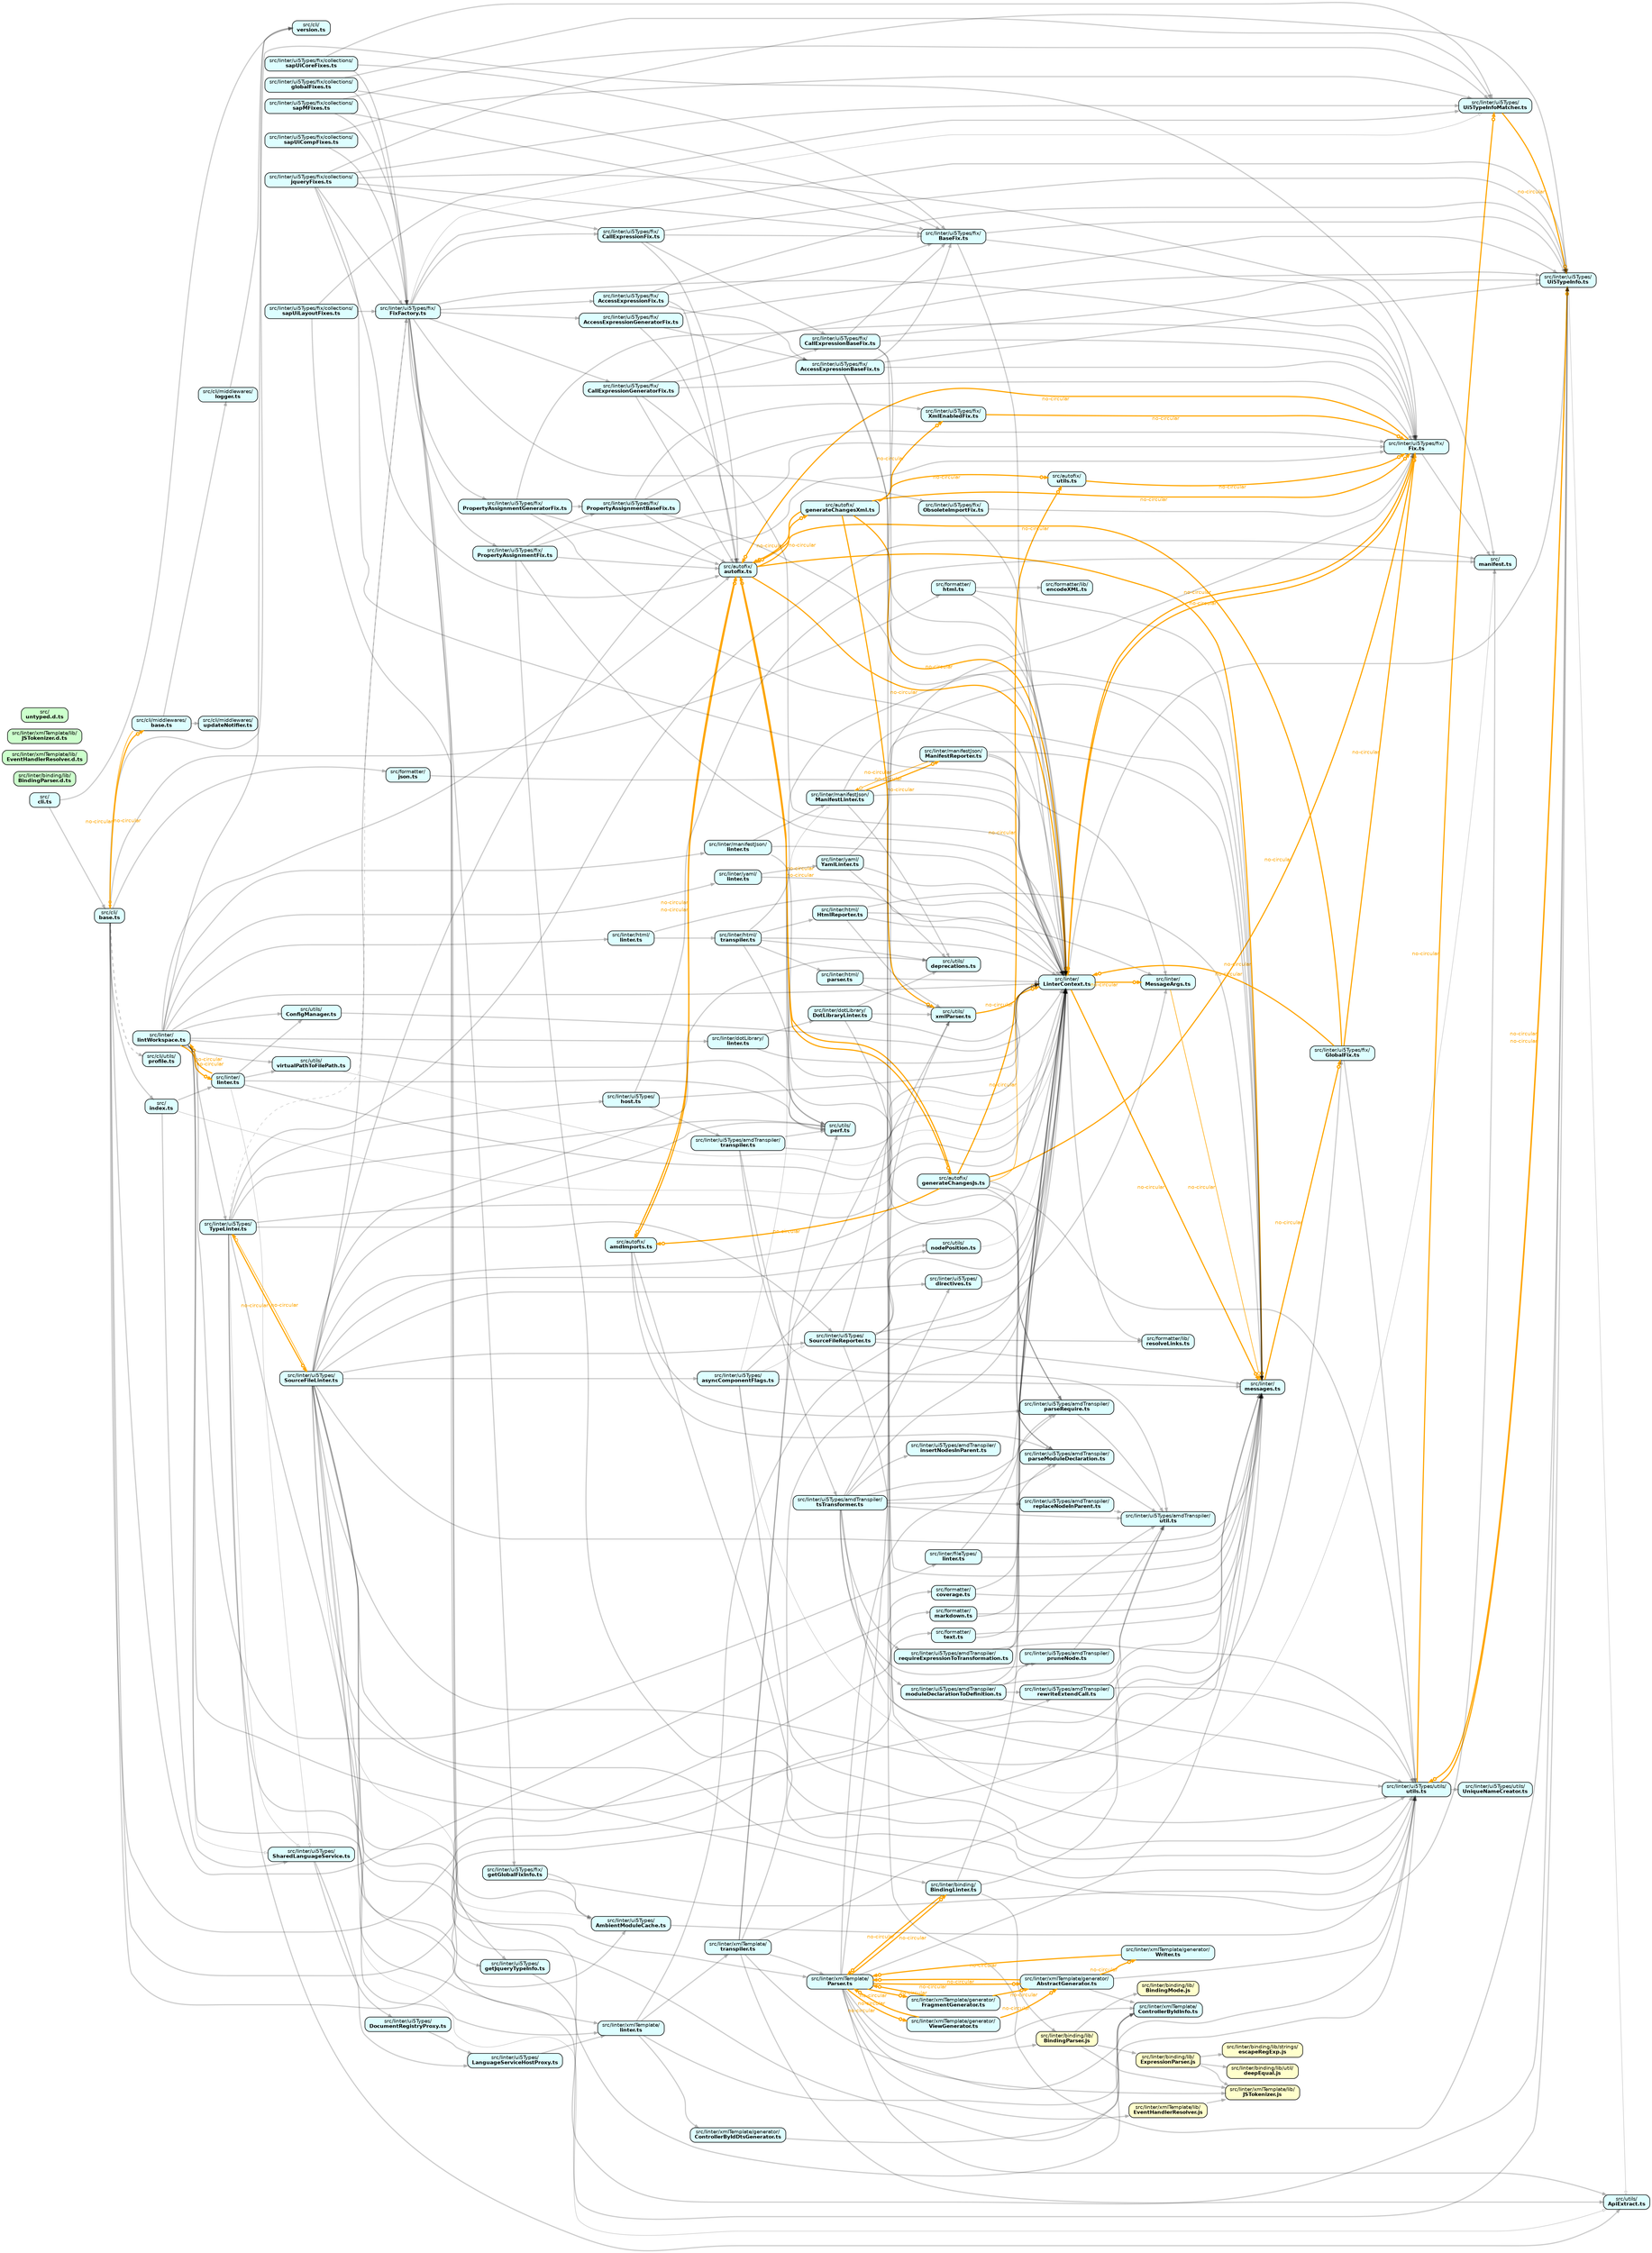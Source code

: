 strict digraph "dependency-cruiser output"{
    rankdir="LR" splines="true" overlap="false" nodesep="0.16" ranksep="0.18" fontname="Helvetica-bold" fontsize="9" style="rounded,bold,filled" fillcolor="#ffffff" compound="true"
    node [shape="box" style="rounded, filled" height="0.2" color="black" fillcolor="#ffffcc" fontcolor="black" fontname="Helvetica" fontsize="9"]
    edge [arrowhead="normal" arrowsize="0.6" penwidth="2.0" color="#00000033" fontname="Helvetica" fontsize="9"]

    "src/autofix/amdImports.ts" [label=<src/autofix/<BR/><B>amdImports.ts</B>> tooltip="amdImports.ts" URL="https://github.com/UI5/linter/blob/main/src/autofix/amdImports.ts" fillcolor="#ddfeff"]
    "src/autofix/amdImports.ts" -> "src/linter/ui5Types/amdTranspiler/parseModuleDeclaration.ts"
    "src/autofix/amdImports.ts" -> "src/linter/ui5Types/amdTranspiler/parseRequire.ts"
    "src/autofix/amdImports.ts" -> "src/linter/ui5Types/utils/utils.ts"
    "src/autofix/amdImports.ts" -> "src/autofix/autofix.ts" [xlabel="no-circular" tooltip="no-circular" arrowhead="normalnoneodot" fontcolor="orange" color="orange"]
    "src/autofix/autofix.ts" [label=<src/autofix/<BR/><B>autofix.ts</B>> tooltip="autofix.ts" URL="https://github.com/UI5/linter/blob/main/src/autofix/autofix.ts" fillcolor="#ddfeff"]
    "src/autofix/autofix.ts" -> "src/linter/LinterContext.ts" [xlabel="no-circular" tooltip="no-circular" arrowhead="normalnoneodot" fontcolor="orange" color="orange"]
    "src/autofix/autofix.ts" -> "src/linter/messages.ts" [xlabel="no-circular" tooltip="no-circular" arrowhead="normalnoneodot" fontcolor="orange" color="orange"]
    "src/autofix/autofix.ts" -> "src/linter/ui5Types/amdTranspiler/parseModuleDeclaration.ts"
    "src/autofix/autofix.ts" -> "src/linter/ui5Types/amdTranspiler/parseRequire.ts"
    "src/autofix/autofix.ts" -> "src/autofix/amdImports.ts" [xlabel="no-circular" tooltip="no-circular" arrowhead="normalnoneodot" fontcolor="orange" color="orange"]
    "src/autofix/autofix.ts" -> "src/autofix/generateChangesJs.ts" [xlabel="no-circular" tooltip="no-circular" arrowhead="normalnoneodot" fontcolor="orange" color="orange"]
    "src/autofix/autofix.ts" -> "src/autofix/generateChangesXml.ts" [xlabel="no-circular" tooltip="no-circular" arrowhead="normalnoneodot" fontcolor="orange" color="orange"]
    "src/autofix/generateChangesJs.ts" [label=<src/autofix/<BR/><B>generateChangesJs.ts</B>> tooltip="generateChangesJs.ts" URL="https://github.com/UI5/linter/blob/main/src/autofix/generateChangesJs.ts" fillcolor="#ddfeff"]
    "src/autofix/generateChangesJs.ts" -> "src/linter/LinterContext.ts" [xlabel="no-circular" tooltip="no-circular" arrowhead="normalnoneodot" penwidth="1.0" fontcolor="orange" color="orange"]
    "src/autofix/generateChangesJs.ts" -> "src/linter/ui5Types/amdTranspiler/parseModuleDeclaration.ts"
    "src/autofix/generateChangesJs.ts" -> "src/linter/ui5Types/amdTranspiler/parseRequire.ts"
    "src/autofix/generateChangesJs.ts" -> "src/linter/ui5Types/fix/Fix.ts" [xlabel="no-circular" tooltip="no-circular" arrowhead="normalnoneodot" fontcolor="orange" color="orange"]
    "src/autofix/generateChangesJs.ts" -> "src/linter/ui5Types/utils/utils.ts"
    "src/autofix/generateChangesJs.ts" -> "src/autofix/amdImports.ts" [xlabel="no-circular" tooltip="no-circular" arrowhead="normalnoneodot" fontcolor="orange" color="orange"]
    "src/autofix/generateChangesJs.ts" -> "src/autofix/autofix.ts" [xlabel="no-circular" tooltip="no-circular" arrowhead="normalnoneodot" fontcolor="orange" color="orange"]
    "src/autofix/generateChangesJs.ts" -> "src/autofix/utils.ts" [xlabel="no-circular" tooltip="no-circular" arrowhead="normalnoneodot" fontcolor="orange" color="orange"]
    "src/autofix/generateChangesXml.ts" [label=<src/autofix/<BR/><B>generateChangesXml.ts</B>> tooltip="generateChangesXml.ts" URL="https://github.com/UI5/linter/blob/main/src/autofix/generateChangesXml.ts" fillcolor="#ddfeff"]
    "src/autofix/generateChangesXml.ts" -> "src/linter/LinterContext.ts" [xlabel="no-circular" tooltip="no-circular" arrowhead="normalnoneodot" fontcolor="orange" color="orange"]
    "src/autofix/generateChangesXml.ts" -> "src/linter/ui5Types/fix/Fix.ts" [xlabel="no-circular" tooltip="no-circular" arrowhead="normalnoneodot" fontcolor="orange" color="orange"]
    "src/autofix/generateChangesXml.ts" -> "src/linter/ui5Types/fix/XmlEnabledFix.ts" [xlabel="no-circular" tooltip="no-circular" arrowhead="normalnoneodot" fontcolor="orange" color="orange"]
    "src/autofix/generateChangesXml.ts" -> "src/utils/xmlParser.ts" [xlabel="no-circular" tooltip="no-circular" arrowhead="normalnoneodot" fontcolor="orange" color="orange"]
    "src/autofix/generateChangesXml.ts" -> "src/autofix/autofix.ts" [xlabel="no-circular" tooltip="no-circular" arrowhead="normalnoneodot" fontcolor="orange" color="orange"]
    "src/autofix/generateChangesXml.ts" -> "src/autofix/utils.ts" [xlabel="no-circular" tooltip="no-circular" arrowhead="normalnoneodot" fontcolor="orange" color="orange"]
    "src/autofix/utils.ts" [label=<src/autofix/<BR/><B>utils.ts</B>> tooltip="utils.ts" URL="https://github.com/UI5/linter/blob/main/src/autofix/utils.ts" fillcolor="#ddfeff"]
    "src/autofix/utils.ts" -> "src/linter/ui5Types/fix/Fix.ts" [xlabel="no-circular" tooltip="no-circular" arrowhead="normalnoneodot" fontcolor="orange" color="orange"]
    "src/cli.ts" [label=<src/<BR/><B>cli.ts</B>> tooltip="cli.ts" URL="https://github.com/UI5/linter/blob/main/src/cli.ts" fillcolor="#ddfeff"]
    "src/cli.ts" -> "src/cli/base.ts"
    "src/cli.ts" -> "src/cli/version.ts"
    "src/cli/base.ts" [label=<src/cli/<BR/><B>base.ts</B>> tooltip="base.ts" URL="https://github.com/UI5/linter/blob/main/src/cli/base.ts" fillcolor="#ddfeff"]
    "src/cli/base.ts" -> "src/formatter/coverage.ts"
    "src/cli/base.ts" -> "src/formatter/html.ts"
    "src/cli/base.ts" -> "src/formatter/json.ts"
    "src/cli/base.ts" -> "src/formatter/markdown.ts"
    "src/cli/base.ts" -> "src/formatter/text.ts"
    "src/cli/base.ts" -> "src/index.ts"
    "src/cli/base.ts" -> "src/linter/messages.ts"
    "src/cli/base.ts" -> "src/cli/middlewares/base.ts" [xlabel="no-circular" tooltip="no-circular" arrowhead="normalnoneodot" fontcolor="orange" color="orange"]
    "src/cli/base.ts" -> "src/cli/utils/profile.ts" [style="dashed"]
    "src/cli/base.ts" -> "src/cli/version.ts"
    "src/cli/middlewares/base.ts" [label=<src/cli/middlewares/<BR/><B>base.ts</B>> tooltip="base.ts" URL="https://github.com/UI5/linter/blob/main/src/cli/middlewares/base.ts" fillcolor="#ddfeff"]
    "src/cli/middlewares/base.ts" -> "src/cli/base.ts" [xlabel="no-circular" tooltip="no-circular" arrowhead="normalnoneodot" penwidth="1.0" fontcolor="orange" color="orange"]
    "src/cli/middlewares/base.ts" -> "src/cli/middlewares/logger.ts"
    "src/cli/middlewares/base.ts" -> "src/cli/middlewares/updateNotifier.ts"
    "src/cli/middlewares/logger.ts" [label=<src/cli/middlewares/<BR/><B>logger.ts</B>> tooltip="logger.ts" URL="https://github.com/UI5/linter/blob/main/src/cli/middlewares/logger.ts" fillcolor="#ddfeff"]
    "src/cli/middlewares/logger.ts" -> "src/cli/version.ts"
    "src/cli/middlewares/updateNotifier.ts" [label=<src/cli/middlewares/<BR/><B>updateNotifier.ts</B>> tooltip="updateNotifier.ts" URL="https://github.com/UI5/linter/blob/main/src/cli/middlewares/updateNotifier.ts" fillcolor="#ddfeff"]
    "src/cli/utils/profile.ts" [label=<src/cli/utils/<BR/><B>profile.ts</B>> tooltip="profile.ts" URL="https://github.com/UI5/linter/blob/main/src/cli/utils/profile.ts" fillcolor="#ddfeff"]
    "src/cli/version.ts" [label=<src/cli/<BR/><B>version.ts</B>> tooltip="version.ts" URL="https://github.com/UI5/linter/blob/main/src/cli/version.ts" fillcolor="#ddfeff"]
    "src/formatter/coverage.ts" [label=<src/formatter/<BR/><B>coverage.ts</B>> tooltip="coverage.ts" URL="https://github.com/UI5/linter/blob/main/src/formatter/coverage.ts" fillcolor="#ddfeff"]
    "src/formatter/coverage.ts" -> "src/linter/LinterContext.ts"
    "src/formatter/coverage.ts" -> "src/linter/messages.ts"
    "src/formatter/html.ts" [label=<src/formatter/<BR/><B>html.ts</B>> tooltip="html.ts" URL="https://github.com/UI5/linter/blob/main/src/formatter/html.ts" fillcolor="#ddfeff"]
    "src/formatter/html.ts" -> "src/linter/LinterContext.ts"
    "src/formatter/html.ts" -> "src/linter/messages.ts"
    "src/formatter/html.ts" -> "src/formatter/lib/encodeXML.ts"
    "src/formatter/json.ts" [label=<src/formatter/<BR/><B>json.ts</B>> tooltip="json.ts" URL="https://github.com/UI5/linter/blob/main/src/formatter/json.ts" fillcolor="#ddfeff"]
    "src/formatter/json.ts" -> "src/linter/LinterContext.ts"
    "src/formatter/lib/encodeXML.ts" [label=<src/formatter/lib/<BR/><B>encodeXML.ts</B>> tooltip="encodeXML.ts" URL="https://github.com/UI5/linter/blob/main/src/formatter/lib/encodeXML.ts" fillcolor="#ddfeff"]
    "src/formatter/lib/resolveLinks.ts" [label=<src/formatter/lib/<BR/><B>resolveLinks.ts</B>> tooltip="resolveLinks.ts" URL="https://github.com/UI5/linter/blob/main/src/formatter/lib/resolveLinks.ts" fillcolor="#ddfeff"]
    "src/formatter/markdown.ts" [label=<src/formatter/<BR/><B>markdown.ts</B>> tooltip="markdown.ts" URL="https://github.com/UI5/linter/blob/main/src/formatter/markdown.ts" fillcolor="#ddfeff"]
    "src/formatter/markdown.ts" -> "src/linter/LinterContext.ts"
    "src/formatter/markdown.ts" -> "src/linter/messages.ts"
    "src/formatter/text.ts" [label=<src/formatter/<BR/><B>text.ts</B>> tooltip="text.ts" URL="https://github.com/UI5/linter/blob/main/src/formatter/text.ts" fillcolor="#ddfeff"]
    "src/formatter/text.ts" -> "src/linter/LinterContext.ts"
    "src/formatter/text.ts" -> "src/linter/messages.ts"
    "src/index.ts" [label=<src/<BR/><B>index.ts</B>> tooltip="index.ts" URL="https://github.com/UI5/linter/blob/main/src/index.ts" fillcolor="#ddfeff"]
    "src/index.ts" -> "src/linter/linter.ts"
    "src/index.ts" -> "src/linter/LinterContext.ts" [arrowhead="onormal" penwidth="1.0"]
    "src/index.ts" -> "src/linter/ui5Types/SharedLanguageService.ts"
    "src/linter/LinterContext.ts" [label=<src/linter/<BR/><B>LinterContext.ts</B>> tooltip="LinterContext.ts" URL="https://github.com/UI5/linter/blob/main/src/linter/LinterContext.ts" fillcolor="#ddfeff"]
    "src/linter/LinterContext.ts" -> "src/formatter/lib/resolveLinks.ts"
    "src/linter/LinterContext.ts" -> "src/linter/MessageArgs.ts" [xlabel="no-circular" tooltip="no-circular" arrowhead="normalnoneodot" fontcolor="orange" color="orange"]
    "src/linter/LinterContext.ts" -> "src/linter/messages.ts" [xlabel="no-circular" tooltip="no-circular" arrowhead="normalnoneodot" fontcolor="orange" color="orange"]
    "src/linter/LinterContext.ts" -> "src/linter/ui5Types/fix/Fix.ts" [xlabel="no-circular" tooltip="no-circular" arrowhead="normalnoneodot" fontcolor="orange" color="orange"]
    "src/linter/LinterContext.ts" -> "src/linter/ui5Types/Ui5TypeInfo.ts"
    "src/linter/MessageArgs.ts" [label=<src/linter/<BR/><B>MessageArgs.ts</B>> tooltip="MessageArgs.ts" URL="https://github.com/UI5/linter/blob/main/src/linter/MessageArgs.ts" fillcolor="#ddfeff"]
    "src/linter/MessageArgs.ts" -> "src/linter/messages.ts" [xlabel="no-circular" tooltip="no-circular" arrowhead="normalnoneodot" penwidth="1.0" fontcolor="orange" color="orange"]
    "src/linter/binding/BindingLinter.ts" [label=<src/linter/binding/<BR/><B>BindingLinter.ts</B>> tooltip="BindingLinter.ts" URL="https://github.com/UI5/linter/blob/main/src/linter/binding/BindingLinter.ts" fillcolor="#ddfeff"]
    "src/linter/binding/BindingLinter.ts" -> "src/linter/LinterContext.ts"
    "src/linter/binding/BindingLinter.ts" -> "src/linter/messages.ts"
    "src/linter/binding/BindingLinter.ts" -> "src/linter/xmlTemplate/Parser.ts" [xlabel="no-circular" tooltip="no-circular" arrowhead="normalnoneodot" fontcolor="orange" color="orange"]
    "src/linter/binding/BindingLinter.ts" -> "src/linter/binding/lib/BindingParser.js"
    "src/linter/binding/lib/BindingMode.js" [label=<src/linter/binding/lib/<BR/><B>BindingMode.js</B>> tooltip="BindingMode.js" URL="https://github.com/UI5/linter/blob/main/src/linter/binding/lib/BindingMode.js" ]
    "src/linter/binding/lib/BindingParser.d.ts" [label=<src/linter/binding/lib/<BR/><B>BindingParser.d.ts</B>> tooltip="BindingParser.d.ts" URL="https://github.com/UI5/linter/blob/main/src/linter/binding/lib/BindingParser.d.ts" fillcolor="#ccffcc"]
    "src/linter/binding/lib/BindingParser.js" [label=<src/linter/binding/lib/<BR/><B>BindingParser.js</B>> tooltip="BindingParser.js" URL="https://github.com/UI5/linter/blob/main/src/linter/binding/lib/BindingParser.js" ]
    "src/linter/binding/lib/BindingParser.js" -> "src/linter/xmlTemplate/lib/JSTokenizer.js"
    "src/linter/binding/lib/BindingParser.js" -> "src/linter/binding/lib/BindingMode.js"
    "src/linter/binding/lib/BindingParser.js" -> "src/linter/binding/lib/ExpressionParser.js"
    "src/linter/binding/lib/BindingParser.js" [label=<src/linter/binding/lib/<BR/><B>BindingParser.js</B>> tooltip="BindingParser.js" URL="https://github.com/UI5/linter/blob/main/src/linter/binding/lib/BindingParser.js" ]
    "src/linter/binding/lib/ExpressionParser.js" [label=<src/linter/binding/lib/<BR/><B>ExpressionParser.js</B>> tooltip="ExpressionParser.js" URL="https://github.com/UI5/linter/blob/main/src/linter/binding/lib/ExpressionParser.js" ]
    "src/linter/binding/lib/ExpressionParser.js" -> "src/linter/xmlTemplate/lib/JSTokenizer.js"
    "src/linter/binding/lib/ExpressionParser.js" -> "src/linter/binding/lib/strings/escapeRegExp.js"
    "src/linter/binding/lib/ExpressionParser.js" -> "src/linter/binding/lib/util/deepEqual.js"
    "src/linter/binding/lib/ExpressionParser.js" [label=<src/linter/binding/lib/<BR/><B>ExpressionParser.js</B>> tooltip="ExpressionParser.js" URL="https://github.com/UI5/linter/blob/main/src/linter/binding/lib/ExpressionParser.js" ]
    "src/linter/binding/lib/strings/escapeRegExp.js" [label=<src/linter/binding/lib/strings/<BR/><B>escapeRegExp.js</B>> tooltip="escapeRegExp.js" URL="https://github.com/UI5/linter/blob/main/src/linter/binding/lib/strings/escapeRegExp.js" ]
    "src/linter/binding/lib/strings/escapeRegExp.js" [label=<src/linter/binding/lib/strings/<BR/><B>escapeRegExp.js</B>> tooltip="escapeRegExp.js" URL="https://github.com/UI5/linter/blob/main/src/linter/binding/lib/strings/escapeRegExp.js" ]
    "src/linter/binding/lib/util/deepEqual.js" [label=<src/linter/binding/lib/util/<BR/><B>deepEqual.js</B>> tooltip="deepEqual.js" URL="https://github.com/UI5/linter/blob/main/src/linter/binding/lib/util/deepEqual.js" ]
    "src/linter/binding/lib/util/deepEqual.js" [label=<src/linter/binding/lib/util/<BR/><B>deepEqual.js</B>> tooltip="deepEqual.js" URL="https://github.com/UI5/linter/blob/main/src/linter/binding/lib/util/deepEqual.js" ]
    "src/linter/dotLibrary/DotLibraryLinter.ts" [label=<src/linter/dotLibrary/<BR/><B>DotLibraryLinter.ts</B>> tooltip="DotLibraryLinter.ts" URL="https://github.com/UI5/linter/blob/main/src/linter/dotLibrary/DotLibraryLinter.ts" fillcolor="#ddfeff"]
    "src/linter/dotLibrary/DotLibraryLinter.ts" -> "src/utils/deprecations.ts"
    "src/linter/dotLibrary/DotLibraryLinter.ts" -> "src/utils/xmlParser.ts"
    "src/linter/dotLibrary/DotLibraryLinter.ts" -> "src/linter/LinterContext.ts"
    "src/linter/dotLibrary/DotLibraryLinter.ts" -> "src/linter/messages.ts"
    "src/linter/dotLibrary/linter.ts" [label=<src/linter/dotLibrary/<BR/><B>linter.ts</B>> tooltip="linter.ts" URL="https://github.com/UI5/linter/blob/main/src/linter/dotLibrary/linter.ts" fillcolor="#ddfeff"]
    "src/linter/dotLibrary/linter.ts" -> "src/linter/LinterContext.ts"
    "src/linter/dotLibrary/linter.ts" -> "src/linter/dotLibrary/DotLibraryLinter.ts"
    "src/linter/fileTypes/linter.ts" [label=<src/linter/fileTypes/<BR/><B>linter.ts</B>> tooltip="linter.ts" URL="https://github.com/UI5/linter/blob/main/src/linter/fileTypes/linter.ts" fillcolor="#ddfeff"]
    "src/linter/fileTypes/linter.ts" -> "src/linter/LinterContext.ts"
    "src/linter/fileTypes/linter.ts" -> "src/linter/messages.ts"
    "src/linter/html/HtmlReporter.ts" [label=<src/linter/html/<BR/><B>HtmlReporter.ts</B>> tooltip="HtmlReporter.ts" URL="https://github.com/UI5/linter/blob/main/src/linter/html/HtmlReporter.ts" fillcolor="#ddfeff"]
    "src/linter/html/HtmlReporter.ts" -> "src/utils/xmlParser.ts"
    "src/linter/html/HtmlReporter.ts" -> "src/linter/LinterContext.ts"
    "src/linter/html/HtmlReporter.ts" -> "src/linter/MessageArgs.ts"
    "src/linter/html/HtmlReporter.ts" -> "src/linter/messages.ts"
    "src/linter/html/linter.ts" [label=<src/linter/html/<BR/><B>linter.ts</B>> tooltip="linter.ts" URL="https://github.com/UI5/linter/blob/main/src/linter/html/linter.ts" fillcolor="#ddfeff"]
    "src/linter/html/linter.ts" -> "src/linter/LinterContext.ts"
    "src/linter/html/linter.ts" -> "src/linter/html/transpiler.ts"
    "src/linter/html/parser.ts" [label=<src/linter/html/<BR/><B>parser.ts</B>> tooltip="parser.ts" URL="https://github.com/UI5/linter/blob/main/src/linter/html/parser.ts" fillcolor="#ddfeff"]
    "src/linter/html/parser.ts" -> "src/utils/xmlParser.ts"
    "src/linter/html/parser.ts" -> "src/linter/LinterContext.ts"
    "src/linter/html/transpiler.ts" [label=<src/linter/html/<BR/><B>transpiler.ts</B>> tooltip="transpiler.ts" URL="https://github.com/UI5/linter/blob/main/src/linter/html/transpiler.ts" fillcolor="#ddfeff"]
    "src/linter/html/transpiler.ts" -> "src/utils/deprecations.ts"
    "src/linter/html/transpiler.ts" -> "src/utils/perf.ts"
    "src/linter/html/transpiler.ts" -> "src/linter/LinterContext.ts"
    "src/linter/html/transpiler.ts" -> "src/linter/messages.ts"
    "src/linter/html/transpiler.ts" -> "src/linter/html/HtmlReporter.ts"
    "src/linter/html/transpiler.ts" -> "src/linter/html/parser.ts"
    "src/linter/lintWorkspace.ts" [label=<src/linter/<BR/><B>lintWorkspace.ts</B>> tooltip="lintWorkspace.ts" URL="https://github.com/UI5/linter/blob/main/src/linter/lintWorkspace.ts" fillcolor="#ddfeff"]
    "src/linter/lintWorkspace.ts" -> "src/autofix/autofix.ts"
    "src/linter/lintWorkspace.ts" -> "src/manifest.ts"
    "src/linter/lintWorkspace.ts" -> "src/utils/ConfigManager.ts"
    "src/linter/lintWorkspace.ts" -> "src/utils/perf.ts"
    "src/linter/lintWorkspace.ts" -> "src/utils/virtualPathToFilePath.ts"
    "src/linter/lintWorkspace.ts" -> "src/linter/dotLibrary/linter.ts"
    "src/linter/lintWorkspace.ts" -> "src/linter/fileTypes/linter.ts"
    "src/linter/lintWorkspace.ts" -> "src/linter/html/linter.ts"
    "src/linter/lintWorkspace.ts" -> "src/linter/linter.ts" [xlabel="no-circular" tooltip="no-circular" arrowhead="normalnoneodot" fontcolor="orange" color="orange"]
    "src/linter/lintWorkspace.ts" -> "src/linter/LinterContext.ts"
    "src/linter/lintWorkspace.ts" -> "src/linter/manifestJson/linter.ts"
    "src/linter/lintWorkspace.ts" -> "src/linter/messages.ts"
    "src/linter/lintWorkspace.ts" -> "src/linter/ui5Types/SharedLanguageService.ts" [arrowhead="onormal" penwidth="1.0"]
    "src/linter/lintWorkspace.ts" -> "src/linter/ui5Types/TypeLinter.ts"
    "src/linter/lintWorkspace.ts" -> "src/linter/xmlTemplate/linter.ts"
    "src/linter/lintWorkspace.ts" -> "src/linter/yaml/linter.ts"
    "src/linter/linter.ts" [label=<src/linter/<BR/><B>linter.ts</B>> tooltip="linter.ts" URL="https://github.com/UI5/linter/blob/main/src/linter/linter.ts" fillcolor="#ddfeff"]
    "src/linter/linter.ts" -> "src/utils/ConfigManager.ts"
    "src/linter/linter.ts" -> "src/utils/perf.ts"
    "src/linter/linter.ts" -> "src/utils/virtualPathToFilePath.ts"
    "src/linter/linter.ts" -> "src/linter/LinterContext.ts"
    "src/linter/linter.ts" -> "src/linter/lintWorkspace.ts" [xlabel="no-circular" tooltip="no-circular" arrowhead="normalnoneodot" fontcolor="orange" color="orange"]
    "src/linter/linter.ts" -> "src/linter/ui5Types/SharedLanguageService.ts" [arrowhead="onormal" penwidth="1.0"]
    "src/linter/manifestJson/ManifestLinter.ts" [label=<src/linter/manifestJson/<BR/><B>ManifestLinter.ts</B>> tooltip="ManifestLinter.ts" URL="https://github.com/UI5/linter/blob/main/src/linter/manifestJson/ManifestLinter.ts" fillcolor="#ddfeff"]
    "src/linter/manifestJson/ManifestLinter.ts" -> "src/utils/deprecations.ts"
    "src/linter/manifestJson/ManifestLinter.ts" -> "src/linter/LinterContext.ts"
    "src/linter/manifestJson/ManifestLinter.ts" -> "src/linter/messages.ts"
    "src/linter/manifestJson/ManifestLinter.ts" -> "src/linter/manifestJson/ManifestReporter.ts" [xlabel="no-circular" tooltip="no-circular" arrowhead="normalnoneodot" fontcolor="orange" color="orange"]
    "src/linter/manifestJson/ManifestReporter.ts" [label=<src/linter/manifestJson/<BR/><B>ManifestReporter.ts</B>> tooltip="ManifestReporter.ts" URL="https://github.com/UI5/linter/blob/main/src/linter/manifestJson/ManifestReporter.ts" fillcolor="#ddfeff"]
    "src/linter/manifestJson/ManifestReporter.ts" -> "src/linter/LinterContext.ts"
    "src/linter/manifestJson/ManifestReporter.ts" -> "src/linter/MessageArgs.ts"
    "src/linter/manifestJson/ManifestReporter.ts" -> "src/linter/messages.ts"
    "src/linter/manifestJson/ManifestReporter.ts" -> "src/linter/manifestJson/ManifestLinter.ts" [xlabel="no-circular" tooltip="no-circular" arrowhead="normalnoneodot" penwidth="1.0" fontcolor="orange" color="orange"]
    "src/linter/manifestJson/linter.ts" [label=<src/linter/manifestJson/<BR/><B>linter.ts</B>> tooltip="linter.ts" URL="https://github.com/UI5/linter/blob/main/src/linter/manifestJson/linter.ts" fillcolor="#ddfeff"]
    "src/linter/manifestJson/linter.ts" -> "src/utils/perf.ts"
    "src/linter/manifestJson/linter.ts" -> "src/linter/LinterContext.ts"
    "src/linter/manifestJson/linter.ts" -> "src/linter/manifestJson/ManifestLinter.ts"
    "src/linter/messages.ts" [label=<src/linter/<BR/><B>messages.ts</B>> tooltip="messages.ts" URL="https://github.com/UI5/linter/blob/main/src/linter/messages.ts" fillcolor="#ddfeff"]
    "src/linter/messages.ts" -> "src/linter/ui5Types/fix/GlobalFix.ts" [xlabel="no-circular" tooltip="no-circular" arrowhead="normalnoneodot" fontcolor="orange" color="orange"]
    "src/linter/ui5Types/AmbientModuleCache.ts" [label=<src/linter/ui5Types/<BR/><B>AmbientModuleCache.ts</B>> tooltip="AmbientModuleCache.ts" URL="https://github.com/UI5/linter/blob/main/src/linter/ui5Types/AmbientModuleCache.ts" fillcolor="#ddfeff"]
    "src/linter/ui5Types/AmbientModuleCache.ts" -> "src/linter/ui5Types/utils/utils.ts"
    "src/linter/ui5Types/DocumentRegistryProxy.ts" [label=<src/linter/ui5Types/<BR/><B>DocumentRegistryProxy.ts</B>> tooltip="DocumentRegistryProxy.ts" URL="https://github.com/UI5/linter/blob/main/src/linter/ui5Types/DocumentRegistryProxy.ts" fillcolor="#ddfeff"]
    "src/linter/ui5Types/DocumentRegistryProxy.ts" -> "src/linter/ui5Types/LanguageServiceHostProxy.ts"
    "src/linter/ui5Types/LanguageServiceHostProxy.ts" [label=<src/linter/ui5Types/<BR/><B>LanguageServiceHostProxy.ts</B>> tooltip="LanguageServiceHostProxy.ts" URL="https://github.com/UI5/linter/blob/main/src/linter/ui5Types/LanguageServiceHostProxy.ts" fillcolor="#ddfeff"]
    "src/linter/ui5Types/LanguageServiceHostProxy.ts" -> "src/linter/xmlTemplate/linter.ts"
    "src/linter/ui5Types/SharedLanguageService.ts" [label=<src/linter/ui5Types/<BR/><B>SharedLanguageService.ts</B>> tooltip="SharedLanguageService.ts" URL="https://github.com/UI5/linter/blob/main/src/linter/ui5Types/SharedLanguageService.ts" fillcolor="#ddfeff"]
    "src/linter/ui5Types/SharedLanguageService.ts" -> "src/linter/ui5Types/DocumentRegistryProxy.ts"
    "src/linter/ui5Types/SharedLanguageService.ts" -> "src/linter/ui5Types/LanguageServiceHostProxy.ts"
    "src/linter/ui5Types/SourceFileLinter.ts" [label=<src/linter/ui5Types/<BR/><B>SourceFileLinter.ts</B>> tooltip="SourceFileLinter.ts" URL="https://github.com/UI5/linter/blob/main/src/linter/ui5Types/SourceFileLinter.ts" fillcolor="#ddfeff"]
    "src/linter/ui5Types/SourceFileLinter.ts" -> "src/manifest.ts"
    "src/linter/ui5Types/SourceFileLinter.ts" -> "src/utils/ApiExtract.ts" [arrowhead="onormal" penwidth="1.0"]
    "src/linter/ui5Types/SourceFileLinter.ts" -> "src/utils/deprecations.ts"
    "src/linter/ui5Types/SourceFileLinter.ts" -> "src/utils/nodePosition.ts"
    "src/linter/ui5Types/SourceFileLinter.ts" -> "src/utils/perf.ts"
    "src/linter/ui5Types/SourceFileLinter.ts" -> "src/linter/binding/BindingLinter.ts"
    "src/linter/ui5Types/SourceFileLinter.ts" -> "src/linter/LinterContext.ts"
    "src/linter/ui5Types/SourceFileLinter.ts" -> "src/linter/messages.ts"
    "src/linter/ui5Types/SourceFileLinter.ts" -> "src/linter/xmlTemplate/Parser.ts"
    "src/linter/ui5Types/SourceFileLinter.ts" -> "src/linter/ui5Types/AmbientModuleCache.ts" [arrowhead="onormal" penwidth="1.0"]
    "src/linter/ui5Types/SourceFileLinter.ts" -> "src/linter/ui5Types/asyncComponentFlags.ts"
    "src/linter/ui5Types/SourceFileLinter.ts" -> "src/linter/ui5Types/directives.ts"
    "src/linter/ui5Types/SourceFileLinter.ts" -> "src/linter/ui5Types/fix/Fix.ts"
    "src/linter/ui5Types/SourceFileLinter.ts" -> "src/linter/ui5Types/fix/FixFactory.ts"
    "src/linter/ui5Types/SourceFileLinter.ts" -> "src/linter/ui5Types/fix/GlobalFix.ts"
    "src/linter/ui5Types/SourceFileLinter.ts" -> "src/linter/ui5Types/getJqueryTypeInfo.ts"
    "src/linter/ui5Types/SourceFileLinter.ts" -> "src/linter/ui5Types/SourceFileReporter.ts"
    "src/linter/ui5Types/SourceFileLinter.ts" -> "src/linter/ui5Types/TypeLinter.ts" [xlabel="no-circular" tooltip="no-circular" arrowhead="normalnoneodot" penwidth="1.0" fontcolor="orange" color="orange"]
    "src/linter/ui5Types/SourceFileLinter.ts" -> "src/linter/ui5Types/Ui5TypeInfo.ts"
    "src/linter/ui5Types/SourceFileLinter.ts" -> "src/linter/ui5Types/utils/utils.ts"
    "src/linter/ui5Types/SourceFileReporter.ts" [label=<src/linter/ui5Types/<BR/><B>SourceFileReporter.ts</B>> tooltip="SourceFileReporter.ts" URL="https://github.com/UI5/linter/blob/main/src/linter/ui5Types/SourceFileReporter.ts" fillcolor="#ddfeff"]
    "src/linter/ui5Types/SourceFileReporter.ts" -> "src/formatter/lib/resolveLinks.ts"
    "src/linter/ui5Types/SourceFileReporter.ts" -> "src/utils/nodePosition.ts"
    "src/linter/ui5Types/SourceFileReporter.ts" -> "src/linter/LinterContext.ts"
    "src/linter/ui5Types/SourceFileReporter.ts" -> "src/linter/MessageArgs.ts"
    "src/linter/ui5Types/SourceFileReporter.ts" -> "src/linter/messages.ts"
    "src/linter/ui5Types/SourceFileReporter.ts" -> "src/linter/ui5Types/fix/Fix.ts"
    "src/linter/ui5Types/SourceFileReporter.ts" -> "src/linter/ui5Types/Ui5TypeInfo.ts"
    "src/linter/ui5Types/TypeLinter.ts" [label=<src/linter/ui5Types/<BR/><B>TypeLinter.ts</B>> tooltip="TypeLinter.ts" URL="https://github.com/UI5/linter/blob/main/src/linter/ui5Types/TypeLinter.ts" fillcolor="#ddfeff"]
    "src/linter/ui5Types/TypeLinter.ts" -> "src/manifest.ts"
    "src/linter/ui5Types/TypeLinter.ts" -> "src/utils/ApiExtract.ts"
    "src/linter/ui5Types/TypeLinter.ts" -> "src/utils/perf.ts"
    "src/linter/ui5Types/TypeLinter.ts" -> "src/linter/LinterContext.ts"
    "src/linter/ui5Types/TypeLinter.ts" -> "src/linter/xmlTemplate/linter.ts"
    "src/linter/ui5Types/TypeLinter.ts" -> "src/linter/ui5Types/AmbientModuleCache.ts"
    "src/linter/ui5Types/TypeLinter.ts" -> "src/linter/ui5Types/fix/FixFactory.ts" [style="dashed"]
    "src/linter/ui5Types/TypeLinter.ts" -> "src/linter/ui5Types/fix/FixFactory.ts" [arrowhead="onormal" penwidth="1.0"]
    "src/linter/ui5Types/TypeLinter.ts" -> "src/linter/ui5Types/host.ts"
    "src/linter/ui5Types/TypeLinter.ts" -> "src/linter/ui5Types/SharedLanguageService.ts" [arrowhead="onormal" penwidth="1.0"]
    "src/linter/ui5Types/TypeLinter.ts" -> "src/linter/ui5Types/SourceFileLinter.ts" [xlabel="no-circular" tooltip="no-circular" arrowhead="normalnoneodot" fontcolor="orange" color="orange"]
    "src/linter/ui5Types/TypeLinter.ts" -> "src/linter/ui5Types/SourceFileReporter.ts"
    "src/linter/ui5Types/Ui5TypeInfo.ts" [label=<src/linter/ui5Types/<BR/><B>Ui5TypeInfo.ts</B>> tooltip="Ui5TypeInfo.ts" URL="https://github.com/UI5/linter/blob/main/src/linter/ui5Types/Ui5TypeInfo.ts" fillcolor="#ddfeff"]
    "src/linter/ui5Types/Ui5TypeInfo.ts" -> "src/utils/ApiExtract.ts" [arrowhead="onormal" penwidth="1.0"]
    "src/linter/ui5Types/Ui5TypeInfo.ts" -> "src/linter/ui5Types/utils/utils.ts" [xlabel="no-circular" tooltip="no-circular" arrowhead="normalnoneodot" fontcolor="orange" color="orange"]
    "src/linter/ui5Types/Ui5TypeInfoMatcher.ts" [label=<src/linter/ui5Types/<BR/><B>Ui5TypeInfoMatcher.ts</B>> tooltip="Ui5TypeInfoMatcher.ts" URL="https://github.com/UI5/linter/blob/main/src/linter/ui5Types/Ui5TypeInfoMatcher.ts" fillcolor="#ddfeff"]
    "src/linter/ui5Types/Ui5TypeInfoMatcher.ts" -> "src/linter/ui5Types/Ui5TypeInfo.ts" [xlabel="no-circular" tooltip="no-circular" arrowhead="normalnoneodot" fontcolor="orange" color="orange"]
    "src/linter/ui5Types/amdTranspiler/insertNodesInParent.ts" [label=<src/linter/ui5Types/amdTranspiler/<BR/><B>insertNodesInParent.ts</B>> tooltip="insertNodesInParent.ts" URL="https://github.com/UI5/linter/blob/main/src/linter/ui5Types/amdTranspiler/insertNodesInParent.ts" fillcolor="#ddfeff"]
    "src/linter/ui5Types/amdTranspiler/moduleDeclarationToDefinition.ts" [label=<src/linter/ui5Types/amdTranspiler/<BR/><B>moduleDeclarationToDefinition.ts</B>> tooltip="moduleDeclarationToDefinition.ts" URL="https://github.com/UI5/linter/blob/main/src/linter/ui5Types/amdTranspiler/moduleDeclarationToDefinition.ts" fillcolor="#ddfeff"]
    "src/linter/ui5Types/amdTranspiler/moduleDeclarationToDefinition.ts" -> "src/linter/ui5Types/utils/utils.ts"
    "src/linter/ui5Types/amdTranspiler/moduleDeclarationToDefinition.ts" -> "src/linter/ui5Types/amdTranspiler/parseModuleDeclaration.ts"
    "src/linter/ui5Types/amdTranspiler/moduleDeclarationToDefinition.ts" -> "src/linter/ui5Types/amdTranspiler/pruneNode.ts"
    "src/linter/ui5Types/amdTranspiler/moduleDeclarationToDefinition.ts" -> "src/linter/ui5Types/amdTranspiler/rewriteExtendCall.ts"
    "src/linter/ui5Types/amdTranspiler/moduleDeclarationToDefinition.ts" -> "src/linter/ui5Types/amdTranspiler/util.ts"
    "src/linter/ui5Types/amdTranspiler/parseModuleDeclaration.ts" [label=<src/linter/ui5Types/amdTranspiler/<BR/><B>parseModuleDeclaration.ts</B>> tooltip="parseModuleDeclaration.ts" URL="https://github.com/UI5/linter/blob/main/src/linter/ui5Types/amdTranspiler/parseModuleDeclaration.ts" fillcolor="#ddfeff"]
    "src/linter/ui5Types/amdTranspiler/parseModuleDeclaration.ts" -> "src/linter/ui5Types/amdTranspiler/util.ts"
    "src/linter/ui5Types/amdTranspiler/parseRequire.ts" [label=<src/linter/ui5Types/amdTranspiler/<BR/><B>parseRequire.ts</B>> tooltip="parseRequire.ts" URL="https://github.com/UI5/linter/blob/main/src/linter/ui5Types/amdTranspiler/parseRequire.ts" fillcolor="#ddfeff"]
    "src/linter/ui5Types/amdTranspiler/parseRequire.ts" -> "src/linter/ui5Types/amdTranspiler/util.ts"
    "src/linter/ui5Types/amdTranspiler/pruneNode.ts" [label=<src/linter/ui5Types/amdTranspiler/<BR/><B>pruneNode.ts</B>> tooltip="pruneNode.ts" URL="https://github.com/UI5/linter/blob/main/src/linter/ui5Types/amdTranspiler/pruneNode.ts" fillcolor="#ddfeff"]
    "src/linter/ui5Types/amdTranspiler/pruneNode.ts" -> "src/linter/ui5Types/amdTranspiler/util.ts"
    "src/linter/ui5Types/amdTranspiler/replaceNodeInParent.ts" [label=<src/linter/ui5Types/amdTranspiler/<BR/><B>replaceNodeInParent.ts</B>> tooltip="replaceNodeInParent.ts" URL="https://github.com/UI5/linter/blob/main/src/linter/ui5Types/amdTranspiler/replaceNodeInParent.ts" fillcolor="#ddfeff"]
    "src/linter/ui5Types/amdTranspiler/replaceNodeInParent.ts" -> "src/linter/ui5Types/amdTranspiler/util.ts"
    "src/linter/ui5Types/amdTranspiler/requireExpressionToTransformation.ts" [label=<src/linter/ui5Types/amdTranspiler/<BR/><B>requireExpressionToTransformation.ts</B>> tooltip="requireExpressionToTransformation.ts" URL="https://github.com/UI5/linter/blob/main/src/linter/ui5Types/amdTranspiler/requireExpressionToTransformation.ts" fillcolor="#ddfeff"]
    "src/linter/ui5Types/amdTranspiler/requireExpressionToTransformation.ts" -> "src/linter/ui5Types/utils/utils.ts"
    "src/linter/ui5Types/amdTranspiler/requireExpressionToTransformation.ts" -> "src/linter/ui5Types/amdTranspiler/parseRequire.ts"
    "src/linter/ui5Types/amdTranspiler/requireExpressionToTransformation.ts" -> "src/linter/ui5Types/amdTranspiler/util.ts"
    "src/linter/ui5Types/amdTranspiler/rewriteExtendCall.ts" [label=<src/linter/ui5Types/amdTranspiler/<BR/><B>rewriteExtendCall.ts</B>> tooltip="rewriteExtendCall.ts" URL="https://github.com/UI5/linter/blob/main/src/linter/ui5Types/amdTranspiler/rewriteExtendCall.ts" fillcolor="#ddfeff"]
    "src/linter/ui5Types/amdTranspiler/rewriteExtendCall.ts" -> "src/linter/ui5Types/utils/utils.ts"
    "src/linter/ui5Types/amdTranspiler/rewriteExtendCall.ts" -> "src/linter/ui5Types/amdTranspiler/util.ts"
    "src/linter/ui5Types/amdTranspiler/transpiler.ts" [label=<src/linter/ui5Types/amdTranspiler/<BR/><B>transpiler.ts</B>> tooltip="transpiler.ts" URL="https://github.com/UI5/linter/blob/main/src/linter/ui5Types/amdTranspiler/transpiler.ts" fillcolor="#ddfeff"]
    "src/linter/ui5Types/amdTranspiler/transpiler.ts" -> "src/utils/perf.ts"
    "src/linter/ui5Types/amdTranspiler/transpiler.ts" -> "src/linter/LinterContext.ts"
    "src/linter/ui5Types/amdTranspiler/transpiler.ts" -> "src/linter/ui5Types/amdTranspiler/tsTransformer.ts"
    "src/linter/ui5Types/amdTranspiler/transpiler.ts" -> "src/linter/ui5Types/amdTranspiler/util.ts"
    "src/linter/ui5Types/amdTranspiler/tsTransformer.ts" [label=<src/linter/ui5Types/amdTranspiler/<BR/><B>tsTransformer.ts</B>> tooltip="tsTransformer.ts" URL="https://github.com/UI5/linter/blob/main/src/linter/ui5Types/amdTranspiler/tsTransformer.ts" fillcolor="#ddfeff"]
    "src/linter/ui5Types/amdTranspiler/tsTransformer.ts" -> "src/linter/LinterContext.ts"
    "src/linter/ui5Types/amdTranspiler/tsTransformer.ts" -> "src/linter/ui5Types/directives.ts"
    "src/linter/ui5Types/amdTranspiler/tsTransformer.ts" -> "src/linter/ui5Types/amdTranspiler/insertNodesInParent.ts"
    "src/linter/ui5Types/amdTranspiler/tsTransformer.ts" -> "src/linter/ui5Types/amdTranspiler/moduleDeclarationToDefinition.ts"
    "src/linter/ui5Types/amdTranspiler/tsTransformer.ts" -> "src/linter/ui5Types/amdTranspiler/parseModuleDeclaration.ts"
    "src/linter/ui5Types/amdTranspiler/tsTransformer.ts" -> "src/linter/ui5Types/amdTranspiler/parseRequire.ts"
    "src/linter/ui5Types/amdTranspiler/tsTransformer.ts" -> "src/linter/ui5Types/amdTranspiler/pruneNode.ts"
    "src/linter/ui5Types/amdTranspiler/tsTransformer.ts" -> "src/linter/ui5Types/amdTranspiler/replaceNodeInParent.ts"
    "src/linter/ui5Types/amdTranspiler/tsTransformer.ts" -> "src/linter/ui5Types/amdTranspiler/requireExpressionToTransformation.ts"
    "src/linter/ui5Types/amdTranspiler/tsTransformer.ts" -> "src/linter/ui5Types/amdTranspiler/rewriteExtendCall.ts"
    "src/linter/ui5Types/amdTranspiler/tsTransformer.ts" -> "src/linter/ui5Types/amdTranspiler/util.ts"
    "src/linter/ui5Types/amdTranspiler/util.ts" [label=<src/linter/ui5Types/amdTranspiler/<BR/><B>util.ts</B>> tooltip="util.ts" URL="https://github.com/UI5/linter/blob/main/src/linter/ui5Types/amdTranspiler/util.ts" fillcolor="#ddfeff"]
    "src/linter/ui5Types/asyncComponentFlags.ts" [label=<src/linter/ui5Types/<BR/><B>asyncComponentFlags.ts</B>> tooltip="asyncComponentFlags.ts" URL="https://github.com/UI5/linter/blob/main/src/linter/ui5Types/asyncComponentFlags.ts" fillcolor="#ddfeff"]
    "src/linter/ui5Types/asyncComponentFlags.ts" -> "src/manifest.ts" [arrowhead="onormal" penwidth="1.0"]
    "src/linter/ui5Types/asyncComponentFlags.ts" -> "src/linter/LinterContext.ts"
    "src/linter/ui5Types/asyncComponentFlags.ts" -> "src/linter/manifestJson/ManifestLinter.ts" [arrowhead="onormal" penwidth="1.0"]
    "src/linter/ui5Types/asyncComponentFlags.ts" -> "src/linter/messages.ts"
    "src/linter/ui5Types/asyncComponentFlags.ts" -> "src/linter/ui5Types/SourceFileReporter.ts" [arrowhead="onormal" penwidth="1.0"]
    "src/linter/ui5Types/asyncComponentFlags.ts" -> "src/linter/ui5Types/utils/utils.ts"
    "src/linter/ui5Types/directives.ts" [label=<src/linter/ui5Types/<BR/><B>directives.ts</B>> tooltip="directives.ts" URL="https://github.com/UI5/linter/blob/main/src/linter/ui5Types/directives.ts" fillcolor="#ddfeff"]
    "src/linter/ui5Types/directives.ts" -> "src/linter/LinterContext.ts"
    "src/linter/ui5Types/fix/AccessExpressionBaseFix.ts" [label=<src/linter/ui5Types/fix/<BR/><B>AccessExpressionBaseFix.ts</B>> tooltip="AccessExpressionBaseFix.ts" URL="https://github.com/UI5/linter/blob/main/src/linter/ui5Types/fix/AccessExpressionBaseFix.ts" fillcolor="#ddfeff"]
    "src/linter/ui5Types/fix/AccessExpressionBaseFix.ts" -> "src/linter/LinterContext.ts"
    "src/linter/ui5Types/fix/AccessExpressionBaseFix.ts" -> "src/linter/ui5Types/Ui5TypeInfo.ts"
    "src/linter/ui5Types/fix/AccessExpressionBaseFix.ts" -> "src/linter/ui5Types/utils/utils.ts"
    "src/linter/ui5Types/fix/AccessExpressionBaseFix.ts" -> "src/linter/ui5Types/fix/BaseFix.ts"
    "src/linter/ui5Types/fix/AccessExpressionBaseFix.ts" -> "src/linter/ui5Types/fix/Fix.ts"
    "src/linter/ui5Types/fix/AccessExpressionFix.ts" [label=<src/linter/ui5Types/fix/<BR/><B>AccessExpressionFix.ts</B>> tooltip="AccessExpressionFix.ts" URL="https://github.com/UI5/linter/blob/main/src/linter/ui5Types/fix/AccessExpressionFix.ts" fillcolor="#ddfeff"]
    "src/linter/ui5Types/fix/AccessExpressionFix.ts" -> "src/autofix/autofix.ts"
    "src/linter/ui5Types/fix/AccessExpressionFix.ts" -> "src/linter/ui5Types/Ui5TypeInfo.ts"
    "src/linter/ui5Types/fix/AccessExpressionFix.ts" -> "src/linter/ui5Types/fix/AccessExpressionBaseFix.ts"
    "src/linter/ui5Types/fix/AccessExpressionFix.ts" -> "src/linter/ui5Types/fix/BaseFix.ts"
    "src/linter/ui5Types/fix/AccessExpressionGeneratorFix.ts" [label=<src/linter/ui5Types/fix/<BR/><B>AccessExpressionGeneratorFix.ts</B>> tooltip="AccessExpressionGeneratorFix.ts" URL="https://github.com/UI5/linter/blob/main/src/linter/ui5Types/fix/AccessExpressionGeneratorFix.ts" fillcolor="#ddfeff"]
    "src/linter/ui5Types/fix/AccessExpressionGeneratorFix.ts" -> "src/autofix/autofix.ts"
    "src/linter/ui5Types/fix/AccessExpressionGeneratorFix.ts" -> "src/linter/ui5Types/Ui5TypeInfo.ts"
    "src/linter/ui5Types/fix/AccessExpressionGeneratorFix.ts" -> "src/linter/ui5Types/fix/AccessExpressionBaseFix.ts"
    "src/linter/ui5Types/fix/BaseFix.ts" [label=<src/linter/ui5Types/fix/<BR/><B>BaseFix.ts</B>> tooltip="BaseFix.ts" URL="https://github.com/UI5/linter/blob/main/src/linter/ui5Types/fix/BaseFix.ts" fillcolor="#ddfeff"]
    "src/linter/ui5Types/fix/BaseFix.ts" -> "src/linter/LinterContext.ts"
    "src/linter/ui5Types/fix/BaseFix.ts" -> "src/linter/ui5Types/Ui5TypeInfo.ts"
    "src/linter/ui5Types/fix/BaseFix.ts" -> "src/linter/ui5Types/fix/Fix.ts"
    "src/linter/ui5Types/fix/CallExpressionBaseFix.ts" [label=<src/linter/ui5Types/fix/<BR/><B>CallExpressionBaseFix.ts</B>> tooltip="CallExpressionBaseFix.ts" URL="https://github.com/UI5/linter/blob/main/src/linter/ui5Types/fix/CallExpressionBaseFix.ts" fillcolor="#ddfeff"]
    "src/linter/ui5Types/fix/CallExpressionBaseFix.ts" -> "src/linter/LinterContext.ts"
    "src/linter/ui5Types/fix/CallExpressionBaseFix.ts" -> "src/linter/ui5Types/Ui5TypeInfo.ts"
    "src/linter/ui5Types/fix/CallExpressionBaseFix.ts" -> "src/linter/ui5Types/utils/utils.ts"
    "src/linter/ui5Types/fix/CallExpressionBaseFix.ts" -> "src/linter/ui5Types/fix/BaseFix.ts"
    "src/linter/ui5Types/fix/CallExpressionBaseFix.ts" -> "src/linter/ui5Types/fix/Fix.ts"
    "src/linter/ui5Types/fix/CallExpressionFix.ts" [label=<src/linter/ui5Types/fix/<BR/><B>CallExpressionFix.ts</B>> tooltip="CallExpressionFix.ts" URL="https://github.com/UI5/linter/blob/main/src/linter/ui5Types/fix/CallExpressionFix.ts" fillcolor="#ddfeff"]
    "src/linter/ui5Types/fix/CallExpressionFix.ts" -> "src/autofix/autofix.ts"
    "src/linter/ui5Types/fix/CallExpressionFix.ts" -> "src/linter/ui5Types/Ui5TypeInfo.ts"
    "src/linter/ui5Types/fix/CallExpressionFix.ts" -> "src/linter/ui5Types/fix/BaseFix.ts"
    "src/linter/ui5Types/fix/CallExpressionFix.ts" -> "src/linter/ui5Types/fix/CallExpressionBaseFix.ts"
    "src/linter/ui5Types/fix/CallExpressionGeneratorFix.ts" [label=<src/linter/ui5Types/fix/<BR/><B>CallExpressionGeneratorFix.ts</B>> tooltip="CallExpressionGeneratorFix.ts" URL="https://github.com/UI5/linter/blob/main/src/linter/ui5Types/fix/CallExpressionGeneratorFix.ts" fillcolor="#ddfeff"]
    "src/linter/ui5Types/fix/CallExpressionGeneratorFix.ts" -> "src/autofix/autofix.ts"
    "src/linter/ui5Types/fix/CallExpressionGeneratorFix.ts" -> "src/linter/LinterContext.ts"
    "src/linter/ui5Types/fix/CallExpressionGeneratorFix.ts" -> "src/linter/ui5Types/Ui5TypeInfo.ts"
    "src/linter/ui5Types/fix/CallExpressionGeneratorFix.ts" -> "src/linter/ui5Types/fix/CallExpressionBaseFix.ts"
    "src/linter/ui5Types/fix/CallExpressionGeneratorFix.ts" -> "src/linter/ui5Types/fix/Fix.ts"
    "src/linter/ui5Types/fix/Fix.ts" [label=<src/linter/ui5Types/fix/<BR/><B>Fix.ts</B>> tooltip="Fix.ts" URL="https://github.com/UI5/linter/blob/main/src/linter/ui5Types/fix/Fix.ts" fillcolor="#ddfeff"]
    "src/linter/ui5Types/fix/Fix.ts" -> "src/autofix/autofix.ts" [xlabel="no-circular" tooltip="no-circular" arrowhead="normalnoneodot" fontcolor="orange" color="orange"]
    "src/linter/ui5Types/fix/Fix.ts" -> "src/manifest.ts"
    "src/linter/ui5Types/fix/Fix.ts" -> "src/linter/LinterContext.ts" [xlabel="no-circular" tooltip="no-circular" arrowhead="normalnoneodot" fontcolor="orange" color="orange"]
    "src/linter/ui5Types/fix/FixFactory.ts" [label=<src/linter/ui5Types/fix/<BR/><B>FixFactory.ts</B>> tooltip="FixFactory.ts" URL="https://github.com/UI5/linter/blob/main/src/linter/ui5Types/fix/FixFactory.ts" fillcolor="#ddfeff"]
    "src/linter/ui5Types/fix/FixFactory.ts" -> "src/linter/ui5Types/AmbientModuleCache.ts"
    "src/linter/ui5Types/fix/FixFactory.ts" -> "src/linter/ui5Types/getJqueryTypeInfo.ts"
    "src/linter/ui5Types/fix/FixFactory.ts" -> "src/linter/ui5Types/Ui5TypeInfo.ts"
    "src/linter/ui5Types/fix/FixFactory.ts" -> "src/linter/ui5Types/Ui5TypeInfoMatcher.ts" [arrowhead="onormal" penwidth="1.0"]
    "src/linter/ui5Types/fix/FixFactory.ts" -> "src/linter/ui5Types/fix/AccessExpressionFix.ts"
    "src/linter/ui5Types/fix/FixFactory.ts" -> "src/linter/ui5Types/fix/AccessExpressionGeneratorFix.ts"
    "src/linter/ui5Types/fix/FixFactory.ts" -> "src/linter/ui5Types/fix/CallExpressionFix.ts"
    "src/linter/ui5Types/fix/FixFactory.ts" -> "src/linter/ui5Types/fix/CallExpressionGeneratorFix.ts"
    "src/linter/ui5Types/fix/FixFactory.ts" -> "src/linter/ui5Types/fix/Fix.ts"
    "src/linter/ui5Types/fix/FixFactory.ts" -> "src/linter/ui5Types/fix/getGlobalFixInfo.ts"
    "src/linter/ui5Types/fix/FixFactory.ts" -> "src/linter/ui5Types/fix/ObsoleteImportFix.ts"
    "src/linter/ui5Types/fix/FixFactory.ts" -> "src/linter/ui5Types/fix/PropertyAssignmentFix.ts"
    "src/linter/ui5Types/fix/FixFactory.ts" -> "src/linter/ui5Types/fix/PropertyAssignmentGeneratorFix.ts"
    "src/linter/ui5Types/fix/GlobalFix.ts" [label=<src/linter/ui5Types/fix/<BR/><B>GlobalFix.ts</B>> tooltip="GlobalFix.ts" URL="https://github.com/UI5/linter/blob/main/src/linter/ui5Types/fix/GlobalFix.ts" fillcolor="#ddfeff"]
    "src/linter/ui5Types/fix/GlobalFix.ts" -> "src/autofix/autofix.ts" [xlabel="no-circular" tooltip="no-circular" arrowhead="normalnoneodot" fontcolor="orange" color="orange"]
    "src/linter/ui5Types/fix/GlobalFix.ts" -> "src/linter/LinterContext.ts" [xlabel="no-circular" tooltip="no-circular" arrowhead="normalnoneodot" fontcolor="orange" color="orange"]
    "src/linter/ui5Types/fix/GlobalFix.ts" -> "src/linter/ui5Types/utils/utils.ts"
    "src/linter/ui5Types/fix/GlobalFix.ts" -> "src/linter/ui5Types/fix/Fix.ts" [xlabel="no-circular" tooltip="no-circular" arrowhead="normalnoneodot" fontcolor="orange" color="orange"]
    "src/linter/ui5Types/fix/ObsoleteImportFix.ts" [label=<src/linter/ui5Types/fix/<BR/><B>ObsoleteImportFix.ts</B>> tooltip="ObsoleteImportFix.ts" URL="https://github.com/UI5/linter/blob/main/src/linter/ui5Types/fix/ObsoleteImportFix.ts" fillcolor="#ddfeff"]
    "src/linter/ui5Types/fix/ObsoleteImportFix.ts" -> "src/linter/LinterContext.ts"
    "src/linter/ui5Types/fix/ObsoleteImportFix.ts" -> "src/linter/ui5Types/fix/Fix.ts"
    "src/linter/ui5Types/fix/PropertyAssignmentBaseFix.ts" [label=<src/linter/ui5Types/fix/<BR/><B>PropertyAssignmentBaseFix.ts</B>> tooltip="PropertyAssignmentBaseFix.ts" URL="https://github.com/UI5/linter/blob/main/src/linter/ui5Types/fix/PropertyAssignmentBaseFix.ts" fillcolor="#ddfeff"]
    "src/linter/ui5Types/fix/PropertyAssignmentBaseFix.ts" -> "src/autofix/autofix.ts"
    "src/linter/ui5Types/fix/PropertyAssignmentBaseFix.ts" -> "src/linter/LinterContext.ts"
    "src/linter/ui5Types/fix/PropertyAssignmentBaseFix.ts" -> "src/linter/ui5Types/fix/Fix.ts"
    "src/linter/ui5Types/fix/PropertyAssignmentBaseFix.ts" -> "src/linter/ui5Types/fix/XmlEnabledFix.ts"
    "src/linter/ui5Types/fix/PropertyAssignmentFix.ts" [label=<src/linter/ui5Types/fix/<BR/><B>PropertyAssignmentFix.ts</B>> tooltip="PropertyAssignmentFix.ts" URL="https://github.com/UI5/linter/blob/main/src/linter/ui5Types/fix/PropertyAssignmentFix.ts" fillcolor="#ddfeff"]
    "src/linter/ui5Types/fix/PropertyAssignmentFix.ts" -> "src/autofix/autofix.ts"
    "src/linter/ui5Types/fix/PropertyAssignmentFix.ts" -> "src/linter/LinterContext.ts"
    "src/linter/ui5Types/fix/PropertyAssignmentFix.ts" -> "src/linter/ui5Types/utils/utils.ts"
    "src/linter/ui5Types/fix/PropertyAssignmentFix.ts" -> "src/linter/ui5Types/fix/Fix.ts"
    "src/linter/ui5Types/fix/PropertyAssignmentFix.ts" -> "src/linter/ui5Types/fix/PropertyAssignmentBaseFix.ts"
    "src/linter/ui5Types/fix/PropertyAssignmentGeneratorFix.ts" [label=<src/linter/ui5Types/fix/<BR/><B>PropertyAssignmentGeneratorFix.ts</B>> tooltip="PropertyAssignmentGeneratorFix.ts" URL="https://github.com/UI5/linter/blob/main/src/linter/ui5Types/fix/PropertyAssignmentGeneratorFix.ts" fillcolor="#ddfeff"]
    "src/linter/ui5Types/fix/PropertyAssignmentGeneratorFix.ts" -> "src/autofix/autofix.ts"
    "src/linter/ui5Types/fix/PropertyAssignmentGeneratorFix.ts" -> "src/linter/LinterContext.ts"
    "src/linter/ui5Types/fix/PropertyAssignmentGeneratorFix.ts" -> "src/linter/ui5Types/fix/Fix.ts"
    "src/linter/ui5Types/fix/PropertyAssignmentGeneratorFix.ts" -> "src/linter/ui5Types/fix/PropertyAssignmentBaseFix.ts"
    "src/linter/ui5Types/fix/XmlEnabledFix.ts" [label=<src/linter/ui5Types/fix/<BR/><B>XmlEnabledFix.ts</B>> tooltip="XmlEnabledFix.ts" URL="https://github.com/UI5/linter/blob/main/src/linter/ui5Types/fix/XmlEnabledFix.ts" fillcolor="#ddfeff"]
    "src/linter/ui5Types/fix/XmlEnabledFix.ts" -> "src/linter/ui5Types/fix/Fix.ts" [xlabel="no-circular" tooltip="no-circular" arrowhead="normalnoneodot" fontcolor="orange" color="orange"]
    "src/linter/ui5Types/fix/collections/globalFixes.ts" [label=<src/linter/ui5Types/fix/collections/<BR/><B>globalFixes.ts</B>> tooltip="globalFixes.ts" URL="https://github.com/UI5/linter/blob/main/src/linter/ui5Types/fix/collections/globalFixes.ts" fillcolor="#ddfeff"]
    "src/linter/ui5Types/fix/collections/globalFixes.ts" -> "src/linter/ui5Types/Ui5TypeInfoMatcher.ts"
    "src/linter/ui5Types/fix/collections/globalFixes.ts" -> "src/linter/ui5Types/fix/BaseFix.ts"
    "src/linter/ui5Types/fix/collections/globalFixes.ts" -> "src/linter/ui5Types/fix/FixFactory.ts"
    "src/linter/ui5Types/fix/collections/jqueryFixes.ts" [label=<src/linter/ui5Types/fix/collections/<BR/><B>jqueryFixes.ts</B>> tooltip="jqueryFixes.ts" URL="https://github.com/UI5/linter/blob/main/src/linter/ui5Types/fix/collections/jqueryFixes.ts" fillcolor="#ddfeff"]
    "src/linter/ui5Types/fix/collections/jqueryFixes.ts" -> "src/autofix/autofix.ts"
    "src/linter/ui5Types/fix/collections/jqueryFixes.ts" -> "src/linter/LinterContext.ts"
    "src/linter/ui5Types/fix/collections/jqueryFixes.ts" -> "src/linter/ui5Types/Ui5TypeInfo.ts"
    "src/linter/ui5Types/fix/collections/jqueryFixes.ts" -> "src/linter/ui5Types/Ui5TypeInfoMatcher.ts"
    "src/linter/ui5Types/fix/collections/jqueryFixes.ts" -> "src/linter/ui5Types/fix/BaseFix.ts"
    "src/linter/ui5Types/fix/collections/jqueryFixes.ts" -> "src/linter/ui5Types/fix/CallExpressionFix.ts"
    "src/linter/ui5Types/fix/collections/jqueryFixes.ts" -> "src/linter/ui5Types/fix/Fix.ts"
    "src/linter/ui5Types/fix/collections/jqueryFixes.ts" -> "src/linter/ui5Types/fix/FixFactory.ts"
    "src/linter/ui5Types/fix/collections/sapMFixes.ts" [label=<src/linter/ui5Types/fix/collections/<BR/><B>sapMFixes.ts</B>> tooltip="sapMFixes.ts" URL="https://github.com/UI5/linter/blob/main/src/linter/ui5Types/fix/collections/sapMFixes.ts" fillcolor="#ddfeff"]
    "src/linter/ui5Types/fix/collections/sapMFixes.ts" -> "src/linter/ui5Types/Ui5TypeInfoMatcher.ts"
    "src/linter/ui5Types/fix/collections/sapMFixes.ts" -> "src/linter/ui5Types/fix/BaseFix.ts"
    "src/linter/ui5Types/fix/collections/sapMFixes.ts" -> "src/linter/ui5Types/fix/FixFactory.ts"
    "src/linter/ui5Types/fix/collections/sapUiCompFixes.ts" [label=<src/linter/ui5Types/fix/collections/<BR/><B>sapUiCompFixes.ts</B>> tooltip="sapUiCompFixes.ts" URL="https://github.com/UI5/linter/blob/main/src/linter/ui5Types/fix/collections/sapUiCompFixes.ts" fillcolor="#ddfeff"]
    "src/linter/ui5Types/fix/collections/sapUiCompFixes.ts" -> "src/linter/ui5Types/Ui5TypeInfoMatcher.ts"
    "src/linter/ui5Types/fix/collections/sapUiCompFixes.ts" -> "src/linter/ui5Types/fix/FixFactory.ts"
    "src/linter/ui5Types/fix/collections/sapUiCoreFixes.ts" [label=<src/linter/ui5Types/fix/collections/<BR/><B>sapUiCoreFixes.ts</B>> tooltip="sapUiCoreFixes.ts" URL="https://github.com/UI5/linter/blob/main/src/linter/ui5Types/fix/collections/sapUiCoreFixes.ts" fillcolor="#ddfeff"]
    "src/linter/ui5Types/fix/collections/sapUiCoreFixes.ts" -> "src/linter/ui5Types/Ui5TypeInfoMatcher.ts"
    "src/linter/ui5Types/fix/collections/sapUiCoreFixes.ts" -> "src/linter/ui5Types/fix/BaseFix.ts"
    "src/linter/ui5Types/fix/collections/sapUiCoreFixes.ts" -> "src/linter/ui5Types/fix/FixFactory.ts"
    "src/linter/ui5Types/fix/collections/sapUiLayoutFixes.ts" [label=<src/linter/ui5Types/fix/collections/<BR/><B>sapUiLayoutFixes.ts</B>> tooltip="sapUiLayoutFixes.ts" URL="https://github.com/UI5/linter/blob/main/src/linter/ui5Types/fix/collections/sapUiLayoutFixes.ts" fillcolor="#ddfeff"]
    "src/linter/ui5Types/fix/collections/sapUiLayoutFixes.ts" -> "src/linter/ui5Types/Ui5TypeInfoMatcher.ts"
    "src/linter/ui5Types/fix/collections/sapUiLayoutFixes.ts" -> "src/linter/ui5Types/utils/utils.ts"
    "src/linter/ui5Types/fix/collections/sapUiLayoutFixes.ts" -> "src/linter/ui5Types/fix/FixFactory.ts"
    "src/linter/ui5Types/fix/getGlobalFixInfo.ts" [label=<src/linter/ui5Types/fix/<BR/><B>getGlobalFixInfo.ts</B>> tooltip="getGlobalFixInfo.ts" URL="https://github.com/UI5/linter/blob/main/src/linter/ui5Types/fix/getGlobalFixInfo.ts" fillcolor="#ddfeff"]
    "src/linter/ui5Types/fix/getGlobalFixInfo.ts" -> "src/linter/ui5Types/AmbientModuleCache.ts"
    "src/linter/ui5Types/fix/getGlobalFixInfo.ts" -> "src/linter/ui5Types/utils/utils.ts"
    "src/linter/ui5Types/getJqueryTypeInfo.ts" [label=<src/linter/ui5Types/<BR/><B>getJqueryTypeInfo.ts</B>> tooltip="getJqueryTypeInfo.ts" URL="https://github.com/UI5/linter/blob/main/src/linter/ui5Types/getJqueryTypeInfo.ts" fillcolor="#ddfeff"]
    "src/linter/ui5Types/getJqueryTypeInfo.ts" -> "src/linter/ui5Types/Ui5TypeInfo.ts"
    "src/linter/ui5Types/host.ts" [label=<src/linter/ui5Types/<BR/><B>host.ts</B>> tooltip="host.ts" URL="https://github.com/UI5/linter/blob/main/src/linter/ui5Types/host.ts" fillcolor="#ddfeff"]
    "src/linter/ui5Types/host.ts" -> "src/manifest.ts"
    "src/linter/ui5Types/host.ts" -> "src/linter/LinterContext.ts"
    "src/linter/ui5Types/host.ts" -> "src/linter/ui5Types/amdTranspiler/transpiler.ts"
    "src/linter/ui5Types/utils/UniqueNameCreator.ts" [label=<src/linter/ui5Types/utils/<BR/><B>UniqueNameCreator.ts</B>> tooltip="UniqueNameCreator.ts" URL="https://github.com/UI5/linter/blob/main/src/linter/ui5Types/utils/UniqueNameCreator.ts" fillcolor="#ddfeff"]
    "src/linter/ui5Types/utils/utils.ts" [label=<src/linter/ui5Types/utils/<BR/><B>utils.ts</B>> tooltip="utils.ts" URL="https://github.com/UI5/linter/blob/main/src/linter/ui5Types/utils/utils.ts" fillcolor="#ddfeff"]
    "src/linter/ui5Types/utils/utils.ts" -> "src/linter/ui5Types/Ui5TypeInfo.ts" [xlabel="no-circular" tooltip="no-circular" arrowhead="normalnoneodot" fontcolor="orange" color="orange"]
    "src/linter/ui5Types/utils/utils.ts" -> "src/linter/ui5Types/Ui5TypeInfoMatcher.ts" [xlabel="no-circular" tooltip="no-circular" arrowhead="normalnoneodot" fontcolor="orange" color="orange"]
    "src/linter/ui5Types/utils/utils.ts" -> "src/linter/ui5Types/utils/UniqueNameCreator.ts"
    "src/linter/xmlTemplate/ControllerByIdInfo.ts" [label=<src/linter/xmlTemplate/<BR/><B>ControllerByIdInfo.ts</B>> tooltip="ControllerByIdInfo.ts" URL="https://github.com/UI5/linter/blob/main/src/linter/xmlTemplate/ControllerByIdInfo.ts" fillcolor="#ddfeff"]
    "src/linter/xmlTemplate/Parser.ts" [label=<src/linter/xmlTemplate/<BR/><B>Parser.ts</B>> tooltip="Parser.ts" URL="https://github.com/UI5/linter/blob/main/src/linter/xmlTemplate/Parser.ts" fillcolor="#ddfeff"]
    "src/linter/xmlTemplate/Parser.ts" -> "src/utils/ApiExtract.ts"
    "src/linter/xmlTemplate/Parser.ts" -> "src/utils/xmlParser.ts"
    "src/linter/xmlTemplate/Parser.ts" -> "src/linter/binding/BindingLinter.ts" [xlabel="no-circular" tooltip="no-circular" arrowhead="normalnoneodot" fontcolor="orange" color="orange"]
    "src/linter/xmlTemplate/Parser.ts" -> "src/linter/binding/lib/BindingParser.js"
    "src/linter/xmlTemplate/Parser.ts" -> "src/linter/LinterContext.ts"
    "src/linter/xmlTemplate/Parser.ts" -> "src/linter/messages.ts"
    "src/linter/xmlTemplate/Parser.ts" -> "src/linter/xmlTemplate/ControllerByIdInfo.ts"
    "src/linter/xmlTemplate/Parser.ts" -> "src/linter/xmlTemplate/generator/AbstractGenerator.ts" [xlabel="no-circular" tooltip="no-circular" arrowhead="normalnoneodot" fontcolor="orange" color="orange"]
    "src/linter/xmlTemplate/Parser.ts" -> "src/linter/xmlTemplate/generator/FragmentGenerator.ts" [xlabel="no-circular" tooltip="no-circular" arrowhead="normalnoneodot" fontcolor="orange" color="orange"]
    "src/linter/xmlTemplate/Parser.ts" -> "src/linter/xmlTemplate/generator/ViewGenerator.ts" [xlabel="no-circular" tooltip="no-circular" arrowhead="normalnoneodot" fontcolor="orange" color="orange"]
    "src/linter/xmlTemplate/Parser.ts" -> "src/linter/xmlTemplate/lib/EventHandlerResolver.js"
    "src/linter/xmlTemplate/Parser.ts" -> "src/linter/xmlTemplate/lib/JSTokenizer.js"
    "src/linter/xmlTemplate/generator/AbstractGenerator.ts" [label=<src/linter/xmlTemplate/generator/<BR/><B>AbstractGenerator.ts</B>> tooltip="AbstractGenerator.ts" URL="https://github.com/UI5/linter/blob/main/src/linter/xmlTemplate/generator/AbstractGenerator.ts" fillcolor="#ddfeff"]
    "src/linter/xmlTemplate/generator/AbstractGenerator.ts" -> "src/linter/ui5Types/utils/utils.ts"
    "src/linter/xmlTemplate/generator/AbstractGenerator.ts" -> "src/linter/xmlTemplate/ControllerByIdInfo.ts"
    "src/linter/xmlTemplate/generator/AbstractGenerator.ts" -> "src/linter/xmlTemplate/Parser.ts" [xlabel="no-circular" tooltip="no-circular" arrowhead="normalnoneodot" fontcolor="orange" color="orange"]
    "src/linter/xmlTemplate/generator/AbstractGenerator.ts" -> "src/linter/xmlTemplate/generator/Writer.ts" [xlabel="no-circular" tooltip="no-circular" arrowhead="normalnoneodot" fontcolor="orange" color="orange"]
    "src/linter/xmlTemplate/generator/ControllerByIdDtsGenerator.ts" [label=<src/linter/xmlTemplate/generator/<BR/><B>ControllerByIdDtsGenerator.ts</B>> tooltip="ControllerByIdDtsGenerator.ts" URL="https://github.com/UI5/linter/blob/main/src/linter/xmlTemplate/generator/ControllerByIdDtsGenerator.ts" fillcolor="#ddfeff"]
    "src/linter/xmlTemplate/generator/ControllerByIdDtsGenerator.ts" -> "src/linter/xmlTemplate/ControllerByIdInfo.ts"
    "src/linter/xmlTemplate/generator/FragmentGenerator.ts" [label=<src/linter/xmlTemplate/generator/<BR/><B>FragmentGenerator.ts</B>> tooltip="FragmentGenerator.ts" URL="https://github.com/UI5/linter/blob/main/src/linter/xmlTemplate/generator/FragmentGenerator.ts" fillcolor="#ddfeff"]
    "src/linter/xmlTemplate/generator/FragmentGenerator.ts" -> "src/linter/xmlTemplate/Parser.ts" [xlabel="no-circular" tooltip="no-circular" arrowhead="normalnoneodot" fontcolor="orange" color="orange"]
    "src/linter/xmlTemplate/generator/FragmentGenerator.ts" -> "src/linter/xmlTemplate/generator/AbstractGenerator.ts" [xlabel="no-circular" tooltip="no-circular" arrowhead="normalnoneodot" fontcolor="orange" color="orange"]
    "src/linter/xmlTemplate/generator/ViewGenerator.ts" [label=<src/linter/xmlTemplate/generator/<BR/><B>ViewGenerator.ts</B>> tooltip="ViewGenerator.ts" URL="https://github.com/UI5/linter/blob/main/src/linter/xmlTemplate/generator/ViewGenerator.ts" fillcolor="#ddfeff"]
    "src/linter/xmlTemplate/generator/ViewGenerator.ts" -> "src/linter/xmlTemplate/Parser.ts" [xlabel="no-circular" tooltip="no-circular" arrowhead="normalnoneodot" fontcolor="orange" color="orange"]
    "src/linter/xmlTemplate/generator/ViewGenerator.ts" -> "src/linter/xmlTemplate/generator/AbstractGenerator.ts" [xlabel="no-circular" tooltip="no-circular" arrowhead="normalnoneodot" fontcolor="orange" color="orange"]
    "src/linter/xmlTemplate/generator/Writer.ts" [label=<src/linter/xmlTemplate/generator/<BR/><B>Writer.ts</B>> tooltip="Writer.ts" URL="https://github.com/UI5/linter/blob/main/src/linter/xmlTemplate/generator/Writer.ts" fillcolor="#ddfeff"]
    "src/linter/xmlTemplate/generator/Writer.ts" -> "src/linter/xmlTemplate/Parser.ts" [xlabel="no-circular" tooltip="no-circular" arrowhead="normalnoneodot" fontcolor="orange" color="orange"]
    "src/linter/xmlTemplate/lib/EventHandlerResolver.d.ts" [label=<src/linter/xmlTemplate/lib/<BR/><B>EventHandlerResolver.d.ts</B>> tooltip="EventHandlerResolver.d.ts" URL="https://github.com/UI5/linter/blob/main/src/linter/xmlTemplate/lib/EventHandlerResolver.d.ts" fillcolor="#ccffcc"]
    "src/linter/xmlTemplate/lib/EventHandlerResolver.js" [label=<src/linter/xmlTemplate/lib/<BR/><B>EventHandlerResolver.js</B>> tooltip="EventHandlerResolver.js" URL="https://github.com/UI5/linter/blob/main/src/linter/xmlTemplate/lib/EventHandlerResolver.js" ]
    "src/linter/xmlTemplate/lib/EventHandlerResolver.js" -> "src/linter/xmlTemplate/lib/JSTokenizer.js"
    "src/linter/xmlTemplate/lib/EventHandlerResolver.js" [label=<src/linter/xmlTemplate/lib/<BR/><B>EventHandlerResolver.js</B>> tooltip="EventHandlerResolver.js" URL="https://github.com/UI5/linter/blob/main/src/linter/xmlTemplate/lib/EventHandlerResolver.js" ]
    "src/linter/xmlTemplate/lib/JSTokenizer.d.ts" [label=<src/linter/xmlTemplate/lib/<BR/><B>JSTokenizer.d.ts</B>> tooltip="JSTokenizer.d.ts" URL="https://github.com/UI5/linter/blob/main/src/linter/xmlTemplate/lib/JSTokenizer.d.ts" fillcolor="#ccffcc"]
    "src/linter/xmlTemplate/lib/JSTokenizer.js" [label=<src/linter/xmlTemplate/lib/<BR/><B>JSTokenizer.js</B>> tooltip="JSTokenizer.js" URL="https://github.com/UI5/linter/blob/main/src/linter/xmlTemplate/lib/JSTokenizer.js" ]
    "src/linter/xmlTemplate/lib/JSTokenizer.js" [label=<src/linter/xmlTemplate/lib/<BR/><B>JSTokenizer.js</B>> tooltip="JSTokenizer.js" URL="https://github.com/UI5/linter/blob/main/src/linter/xmlTemplate/lib/JSTokenizer.js" ]
    "src/linter/xmlTemplate/linter.ts" [label=<src/linter/xmlTemplate/<BR/><B>linter.ts</B>> tooltip="linter.ts" URL="https://github.com/UI5/linter/blob/main/src/linter/xmlTemplate/linter.ts" fillcolor="#ddfeff"]
    "src/linter/xmlTemplate/linter.ts" -> "src/linter/LinterContext.ts"
    "src/linter/xmlTemplate/linter.ts" -> "src/linter/xmlTemplate/ControllerByIdInfo.ts"
    "src/linter/xmlTemplate/linter.ts" -> "src/linter/xmlTemplate/generator/ControllerByIdDtsGenerator.ts"
    "src/linter/xmlTemplate/linter.ts" -> "src/linter/xmlTemplate/transpiler.ts"
    "src/linter/xmlTemplate/transpiler.ts" [label=<src/linter/xmlTemplate/<BR/><B>transpiler.ts</B>> tooltip="transpiler.ts" URL="https://github.com/UI5/linter/blob/main/src/linter/xmlTemplate/transpiler.ts" fillcolor="#ddfeff"]
    "src/linter/xmlTemplate/transpiler.ts" -> "src/utils/ApiExtract.ts"
    "src/linter/xmlTemplate/transpiler.ts" -> "src/utils/perf.ts"
    "src/linter/xmlTemplate/transpiler.ts" -> "src/utils/xmlParser.ts"
    "src/linter/xmlTemplate/transpiler.ts" -> "src/linter/LinterContext.ts"
    "src/linter/xmlTemplate/transpiler.ts" -> "src/linter/messages.ts"
    "src/linter/xmlTemplate/transpiler.ts" -> "src/linter/xmlTemplate/ControllerByIdInfo.ts"
    "src/linter/xmlTemplate/transpiler.ts" -> "src/linter/xmlTemplate/Parser.ts"
    "src/linter/yaml/YamlLinter.ts" [label=<src/linter/yaml/<BR/><B>YamlLinter.ts</B>> tooltip="YamlLinter.ts" URL="https://github.com/UI5/linter/blob/main/src/linter/yaml/YamlLinter.ts" fillcolor="#ddfeff"]
    "src/linter/yaml/YamlLinter.ts" -> "src/utils/deprecations.ts"
    "src/linter/yaml/YamlLinter.ts" -> "src/linter/LinterContext.ts"
    "src/linter/yaml/YamlLinter.ts" -> "src/linter/messages.ts"
    "src/linter/yaml/linter.ts" [label=<src/linter/yaml/<BR/><B>linter.ts</B>> tooltip="linter.ts" URL="https://github.com/UI5/linter/blob/main/src/linter/yaml/linter.ts" fillcolor="#ddfeff"]
    "src/linter/yaml/linter.ts" -> "src/linter/LinterContext.ts"
    "src/linter/yaml/linter.ts" -> "src/linter/yaml/YamlLinter.ts"
    "src/manifest.ts" [label=<src/<BR/><B>manifest.ts</B>> tooltip="manifest.ts" URL="https://github.com/UI5/linter/blob/main/src/manifest.ts" fillcolor="#ddfeff"]
    "src/untyped.d.ts" [label=<src/<BR/><B>untyped.d.ts</B>> tooltip="untyped.d.ts" URL="https://github.com/UI5/linter/blob/main/src/untyped.d.ts" fillcolor="#ccffcc"]
    "src/utils/ApiExtract.ts" [label=<src/utils/<BR/><B>ApiExtract.ts</B>> tooltip="ApiExtract.ts" URL="https://github.com/UI5/linter/blob/main/src/utils/ApiExtract.ts" fillcolor="#ddfeff"]
    "src/utils/ConfigManager.ts" [label=<src/utils/<BR/><B>ConfigManager.ts</B>> tooltip="ConfigManager.ts" URL="https://github.com/UI5/linter/blob/main/src/utils/ConfigManager.ts" fillcolor="#ddfeff"]
    "src/utils/ConfigManager.ts" -> "src/linter/LinterContext.ts"
    "src/utils/deprecations.ts" [label=<src/utils/<BR/><B>deprecations.ts</B>> tooltip="deprecations.ts" URL="https://github.com/UI5/linter/blob/main/src/utils/deprecations.ts" fillcolor="#ddfeff"]
    "src/utils/nodePosition.ts" [label=<src/utils/<BR/><B>nodePosition.ts</B>> tooltip="nodePosition.ts" URL="https://github.com/UI5/linter/blob/main/src/utils/nodePosition.ts" fillcolor="#ddfeff"]
    "src/utils/nodePosition.ts" -> "src/linter/LinterContext.ts" [arrowhead="onormal" penwidth="1.0"]
    "src/utils/perf.ts" [label=<src/utils/<BR/><B>perf.ts</B>> tooltip="perf.ts" URL="https://github.com/UI5/linter/blob/main/src/utils/perf.ts" fillcolor="#ddfeff"]
    "src/utils/virtualPathToFilePath.ts" [label=<src/utils/<BR/><B>virtualPathToFilePath.ts</B>> tooltip="virtualPathToFilePath.ts" URL="https://github.com/UI5/linter/blob/main/src/utils/virtualPathToFilePath.ts" fillcolor="#ddfeff"]
    "src/utils/virtualPathToFilePath.ts" -> "src/linter/LinterContext.ts" [arrowhead="onormal" penwidth="1.0"]
    "src/utils/xmlParser.ts" [label=<src/utils/<BR/><B>xmlParser.ts</B>> tooltip="xmlParser.ts" URL="https://github.com/UI5/linter/blob/main/src/utils/xmlParser.ts" fillcolor="#ddfeff"]
    "src/utils/xmlParser.ts" -> "src/linter/LinterContext.ts" [xlabel="no-circular" tooltip="no-circular" arrowhead="normalnoneodot" fontcolor="orange" color="orange"]
}
